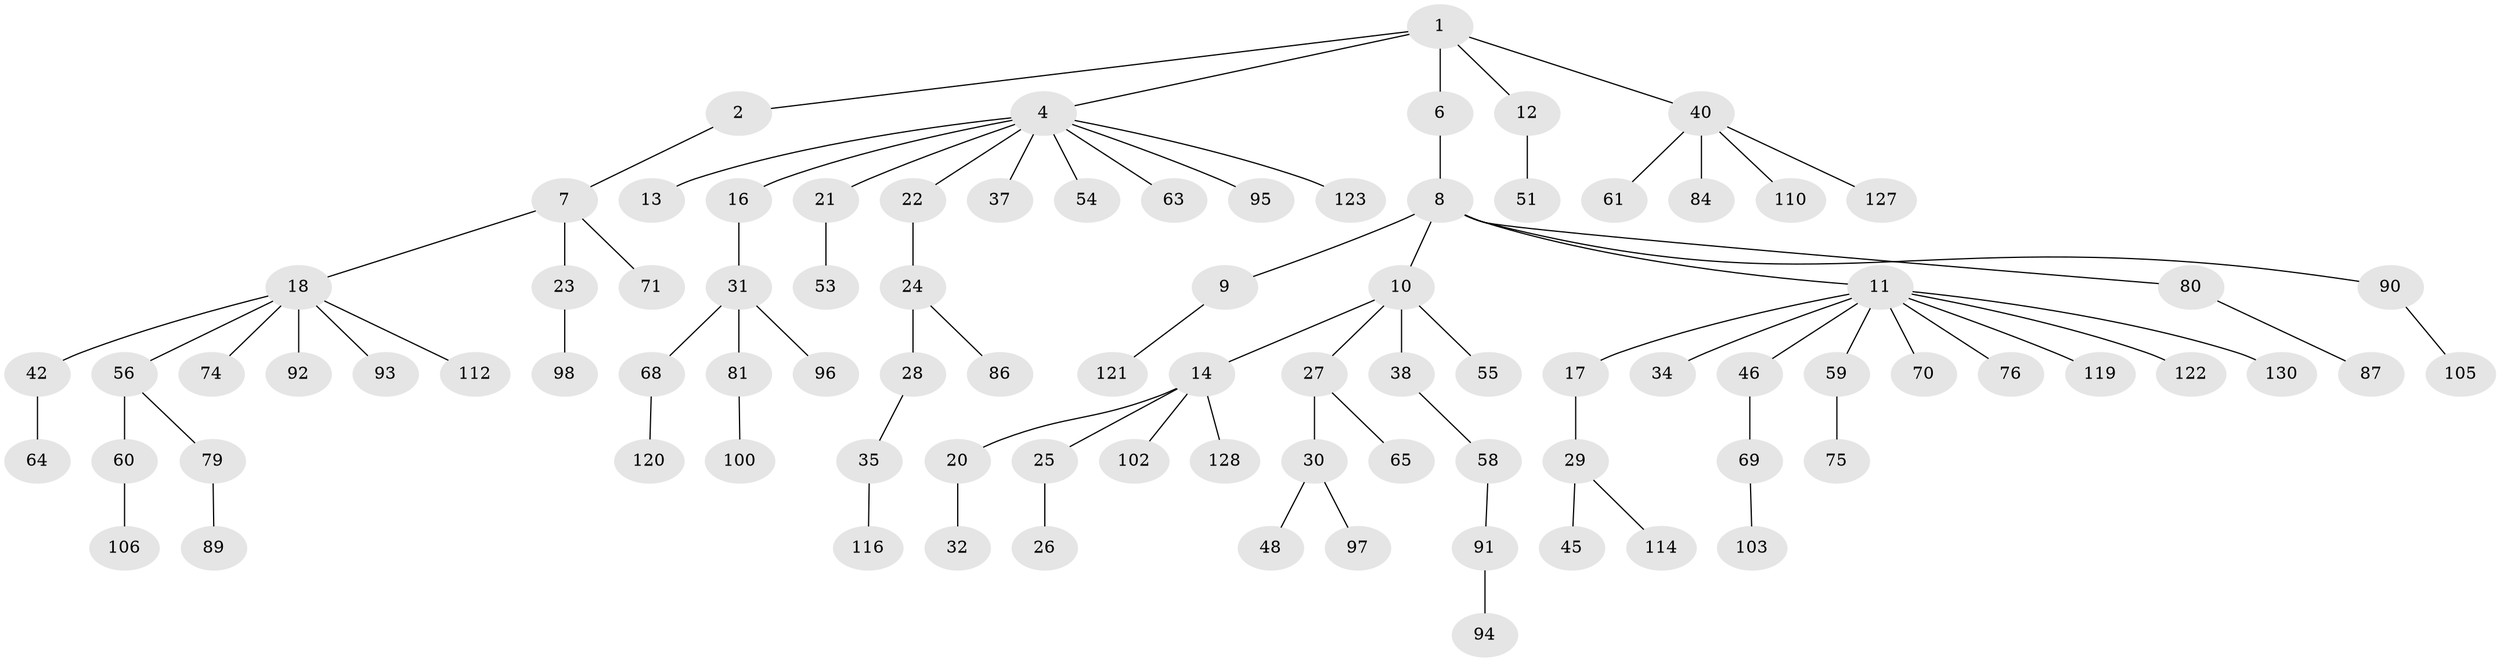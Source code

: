 // original degree distribution, {3: 0.1450381679389313, 4: 0.022900763358778626, 5: 0.022900763358778626, 7: 0.015267175572519083, 2: 0.25190839694656486, 6: 0.03816793893129771, 1: 0.5038167938931297}
// Generated by graph-tools (version 1.1) at 2025/11/02/27/25 16:11:27]
// undirected, 89 vertices, 88 edges
graph export_dot {
graph [start="1"]
  node [color=gray90,style=filled];
  1 [super="+3"];
  2 [super="+33"];
  4 [super="+5"];
  6 [super="+107"];
  7 [super="+111"];
  8 [super="+19"];
  9 [super="+109"];
  10 [super="+77"];
  11 [super="+15"];
  12;
  13;
  14 [super="+73"];
  16 [super="+47"];
  17 [super="+44"];
  18 [super="+39"];
  20 [super="+50"];
  21;
  22;
  23 [super="+49"];
  24 [super="+67"];
  25 [super="+125"];
  26 [super="+43"];
  27 [super="+57"];
  28 [super="+82"];
  29 [super="+99"];
  30 [super="+66"];
  31 [super="+41"];
  32 [super="+62"];
  34;
  35 [super="+36"];
  37;
  38 [super="+83"];
  40 [super="+118"];
  42 [super="+52"];
  45 [super="+72"];
  46;
  48 [super="+115"];
  51;
  53 [super="+101"];
  54;
  55;
  56 [super="+104"];
  58 [super="+88"];
  59;
  60 [super="+78"];
  61;
  63;
  64 [super="+126"];
  65;
  68 [super="+85"];
  69 [super="+129"];
  70;
  71;
  74;
  75;
  76;
  79;
  80;
  81;
  84;
  86;
  87 [super="+117"];
  89;
  90;
  91;
  92;
  93;
  94;
  95;
  96;
  97 [super="+131"];
  98;
  100 [super="+113"];
  102 [super="+108"];
  103;
  105;
  106 [super="+124"];
  110;
  112;
  114;
  116;
  119;
  120;
  121;
  122;
  123;
  127;
  128;
  130;
  1 -- 2;
  1 -- 6;
  1 -- 40;
  1 -- 4;
  1 -- 12;
  2 -- 7;
  4 -- 37;
  4 -- 63;
  4 -- 123;
  4 -- 16;
  4 -- 21;
  4 -- 54;
  4 -- 22;
  4 -- 13;
  4 -- 95;
  6 -- 8;
  7 -- 18;
  7 -- 23;
  7 -- 71;
  8 -- 9;
  8 -- 10;
  8 -- 11;
  8 -- 80;
  8 -- 90;
  9 -- 121;
  10 -- 14;
  10 -- 27;
  10 -- 38;
  10 -- 55;
  11 -- 17;
  11 -- 76;
  11 -- 119;
  11 -- 122;
  11 -- 34;
  11 -- 130;
  11 -- 70;
  11 -- 59;
  11 -- 46;
  12 -- 51;
  14 -- 20;
  14 -- 25;
  14 -- 102;
  14 -- 128;
  16 -- 31;
  17 -- 29;
  18 -- 42;
  18 -- 74;
  18 -- 92;
  18 -- 56;
  18 -- 112;
  18 -- 93;
  20 -- 32;
  21 -- 53;
  22 -- 24;
  23 -- 98;
  24 -- 28;
  24 -- 86;
  25 -- 26;
  27 -- 30;
  27 -- 65;
  28 -- 35;
  29 -- 45;
  29 -- 114;
  30 -- 48;
  30 -- 97;
  31 -- 81;
  31 -- 96;
  31 -- 68;
  35 -- 116;
  38 -- 58;
  40 -- 61;
  40 -- 84;
  40 -- 110;
  40 -- 127;
  42 -- 64;
  46 -- 69;
  56 -- 60;
  56 -- 79;
  58 -- 91;
  59 -- 75;
  60 -- 106;
  68 -- 120;
  69 -- 103;
  79 -- 89;
  80 -- 87;
  81 -- 100;
  90 -- 105;
  91 -- 94;
}
